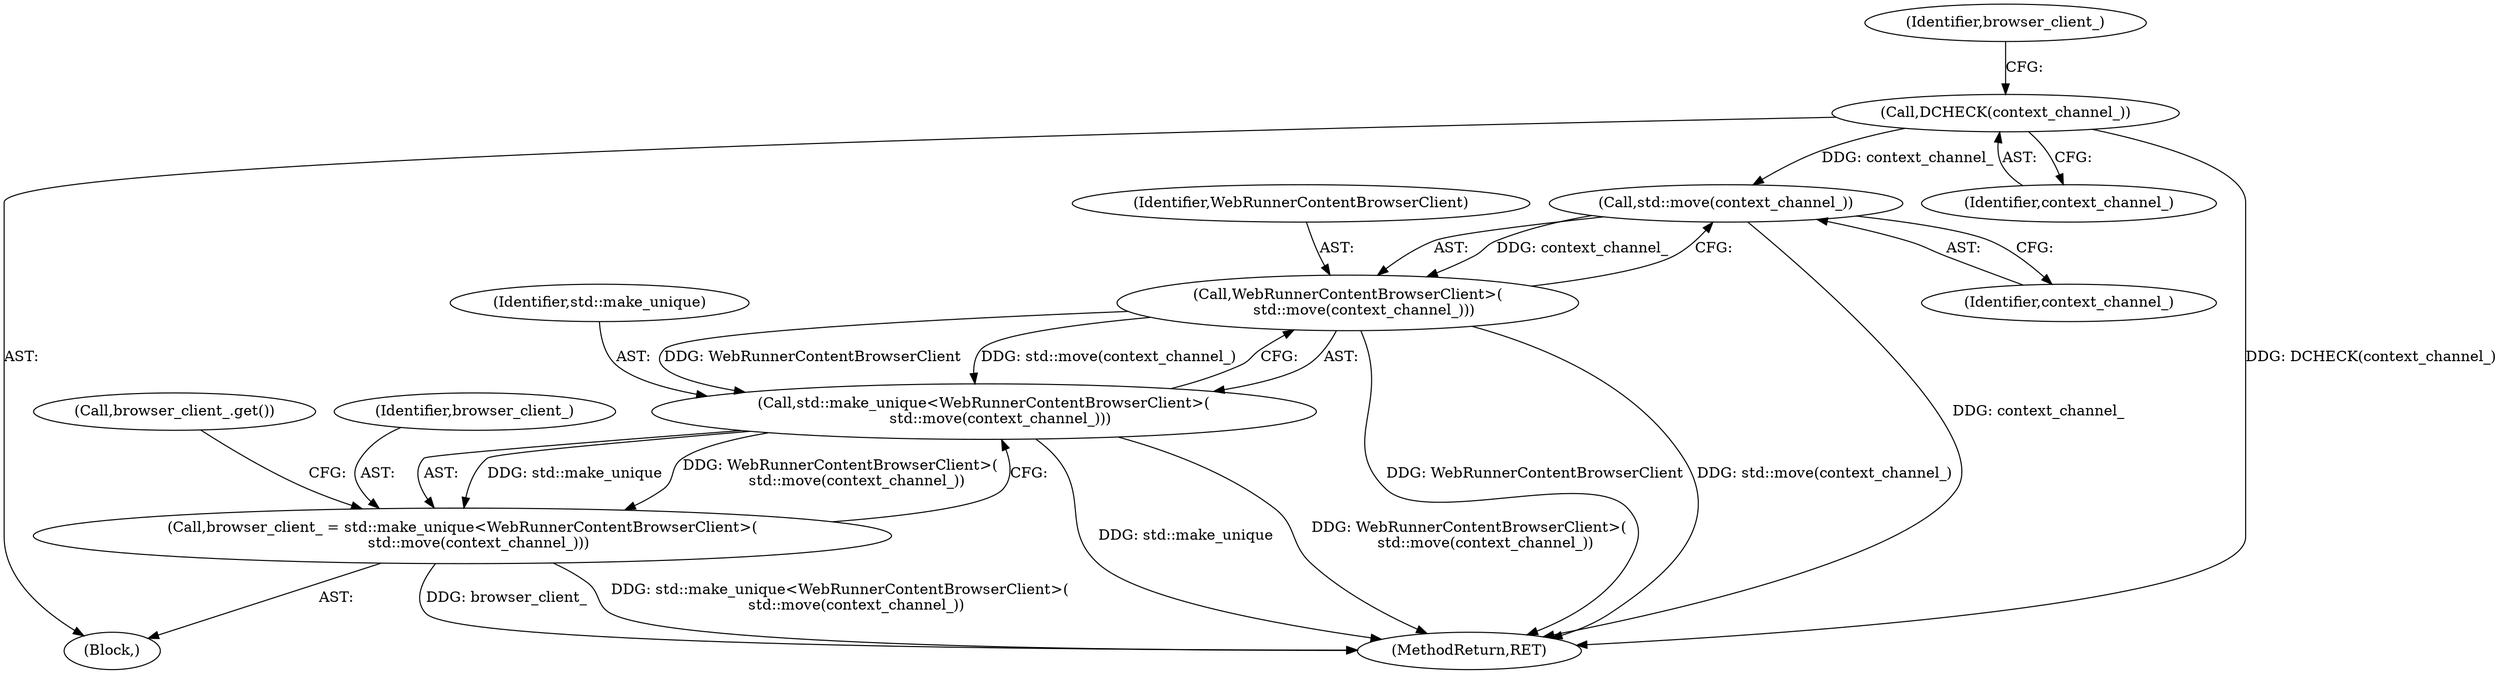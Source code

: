 digraph "0_Chrome_6a60f01228557982e6508c5919cc21fcfddf110b_10@API" {
"1000113" [label="(Call,std::move(context_channel_))"];
"1000102" [label="(Call,DCHECK(context_channel_))"];
"1000111" [label="(Call,WebRunnerContentBrowserClient>(\n       std::move(context_channel_)))"];
"1000109" [label="(Call,std::make_unique<WebRunnerContentBrowserClient>(\n       std::move(context_channel_)))"];
"1000107" [label="(Call,browser_client_ = std::make_unique<WebRunnerContentBrowserClient>(\n       std::move(context_channel_)))"];
"1000113" [label="(Call,std::move(context_channel_))"];
"1000102" [label="(Call,DCHECK(context_channel_))"];
"1000103" [label="(Identifier,context_channel_)"];
"1000101" [label="(Block,)"];
"1000111" [label="(Call,WebRunnerContentBrowserClient>(\n       std::move(context_channel_)))"];
"1000117" [label="(MethodReturn,RET)"];
"1000108" [label="(Identifier,browser_client_)"];
"1000110" [label="(Identifier,std::make_unique)"];
"1000107" [label="(Call,browser_client_ = std::make_unique<WebRunnerContentBrowserClient>(\n       std::move(context_channel_)))"];
"1000109" [label="(Call,std::make_unique<WebRunnerContentBrowserClient>(\n       std::move(context_channel_)))"];
"1000116" [label="(Call,browser_client_.get())"];
"1000114" [label="(Identifier,context_channel_)"];
"1000112" [label="(Identifier,WebRunnerContentBrowserClient)"];
"1000106" [label="(Identifier,browser_client_)"];
"1000113" -> "1000111"  [label="AST: "];
"1000113" -> "1000114"  [label="CFG: "];
"1000114" -> "1000113"  [label="AST: "];
"1000111" -> "1000113"  [label="CFG: "];
"1000113" -> "1000117"  [label="DDG: context_channel_"];
"1000113" -> "1000111"  [label="DDG: context_channel_"];
"1000102" -> "1000113"  [label="DDG: context_channel_"];
"1000102" -> "1000101"  [label="AST: "];
"1000102" -> "1000103"  [label="CFG: "];
"1000103" -> "1000102"  [label="AST: "];
"1000106" -> "1000102"  [label="CFG: "];
"1000102" -> "1000117"  [label="DDG: DCHECK(context_channel_)"];
"1000111" -> "1000109"  [label="AST: "];
"1000112" -> "1000111"  [label="AST: "];
"1000109" -> "1000111"  [label="CFG: "];
"1000111" -> "1000117"  [label="DDG: WebRunnerContentBrowserClient"];
"1000111" -> "1000117"  [label="DDG: std::move(context_channel_)"];
"1000111" -> "1000109"  [label="DDG: WebRunnerContentBrowserClient"];
"1000111" -> "1000109"  [label="DDG: std::move(context_channel_)"];
"1000109" -> "1000107"  [label="AST: "];
"1000110" -> "1000109"  [label="AST: "];
"1000107" -> "1000109"  [label="CFG: "];
"1000109" -> "1000117"  [label="DDG: std::make_unique"];
"1000109" -> "1000117"  [label="DDG: WebRunnerContentBrowserClient>(\n       std::move(context_channel_))"];
"1000109" -> "1000107"  [label="DDG: std::make_unique"];
"1000109" -> "1000107"  [label="DDG: WebRunnerContentBrowserClient>(\n       std::move(context_channel_))"];
"1000107" -> "1000101"  [label="AST: "];
"1000108" -> "1000107"  [label="AST: "];
"1000116" -> "1000107"  [label="CFG: "];
"1000107" -> "1000117"  [label="DDG: browser_client_"];
"1000107" -> "1000117"  [label="DDG: std::make_unique<WebRunnerContentBrowserClient>(\n       std::move(context_channel_))"];
}
